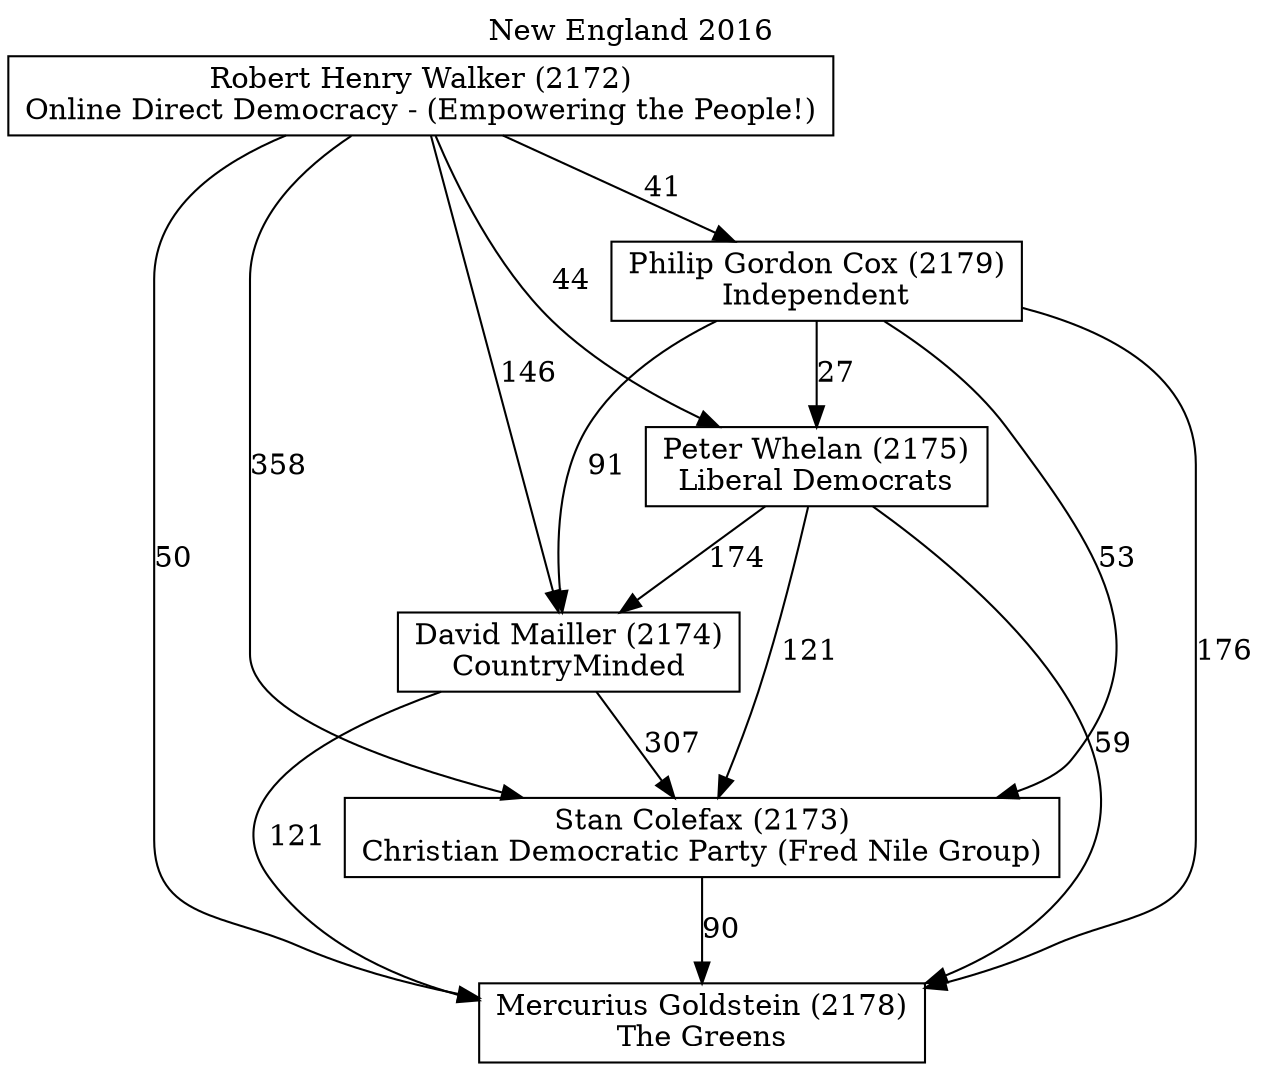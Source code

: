 // House preference flow
digraph "Mercurius Goldstein (2178)_New England_2016" {
	graph [label="New England 2016" labelloc=t mclimit=10]
	node [shape=box]
	"Robert Henry Walker (2172)" [label="Robert Henry Walker (2172)
Online Direct Democracy - (Empowering the People!)"]
	"Peter Whelan (2175)" [label="Peter Whelan (2175)
Liberal Democrats"]
	"Mercurius Goldstein (2178)" [label="Mercurius Goldstein (2178)
The Greens"]
	"Philip Gordon Cox (2179)" [label="Philip Gordon Cox (2179)
Independent"]
	"Stan Colefax (2173)" [label="Stan Colefax (2173)
Christian Democratic Party (Fred Nile Group)"]
	"David Mailler (2174)" [label="David Mailler (2174)
CountryMinded"]
	"Stan Colefax (2173)" -> "Mercurius Goldstein (2178)" [label=90]
	"Philip Gordon Cox (2179)" -> "Stan Colefax (2173)" [label=53]
	"Robert Henry Walker (2172)" -> "Philip Gordon Cox (2179)" [label=41]
	"Philip Gordon Cox (2179)" -> "Mercurius Goldstein (2178)" [label=176]
	"Robert Henry Walker (2172)" -> "Stan Colefax (2173)" [label=358]
	"Peter Whelan (2175)" -> "David Mailler (2174)" [label=174]
	"Peter Whelan (2175)" -> "Mercurius Goldstein (2178)" [label=59]
	"Philip Gordon Cox (2179)" -> "David Mailler (2174)" [label=91]
	"David Mailler (2174)" -> "Mercurius Goldstein (2178)" [label=121]
	"Robert Henry Walker (2172)" -> "David Mailler (2174)" [label=146]
	"Robert Henry Walker (2172)" -> "Peter Whelan (2175)" [label=44]
	"Peter Whelan (2175)" -> "Stan Colefax (2173)" [label=121]
	"Robert Henry Walker (2172)" -> "Mercurius Goldstein (2178)" [label=50]
	"David Mailler (2174)" -> "Stan Colefax (2173)" [label=307]
	"Philip Gordon Cox (2179)" -> "Peter Whelan (2175)" [label=27]
}

